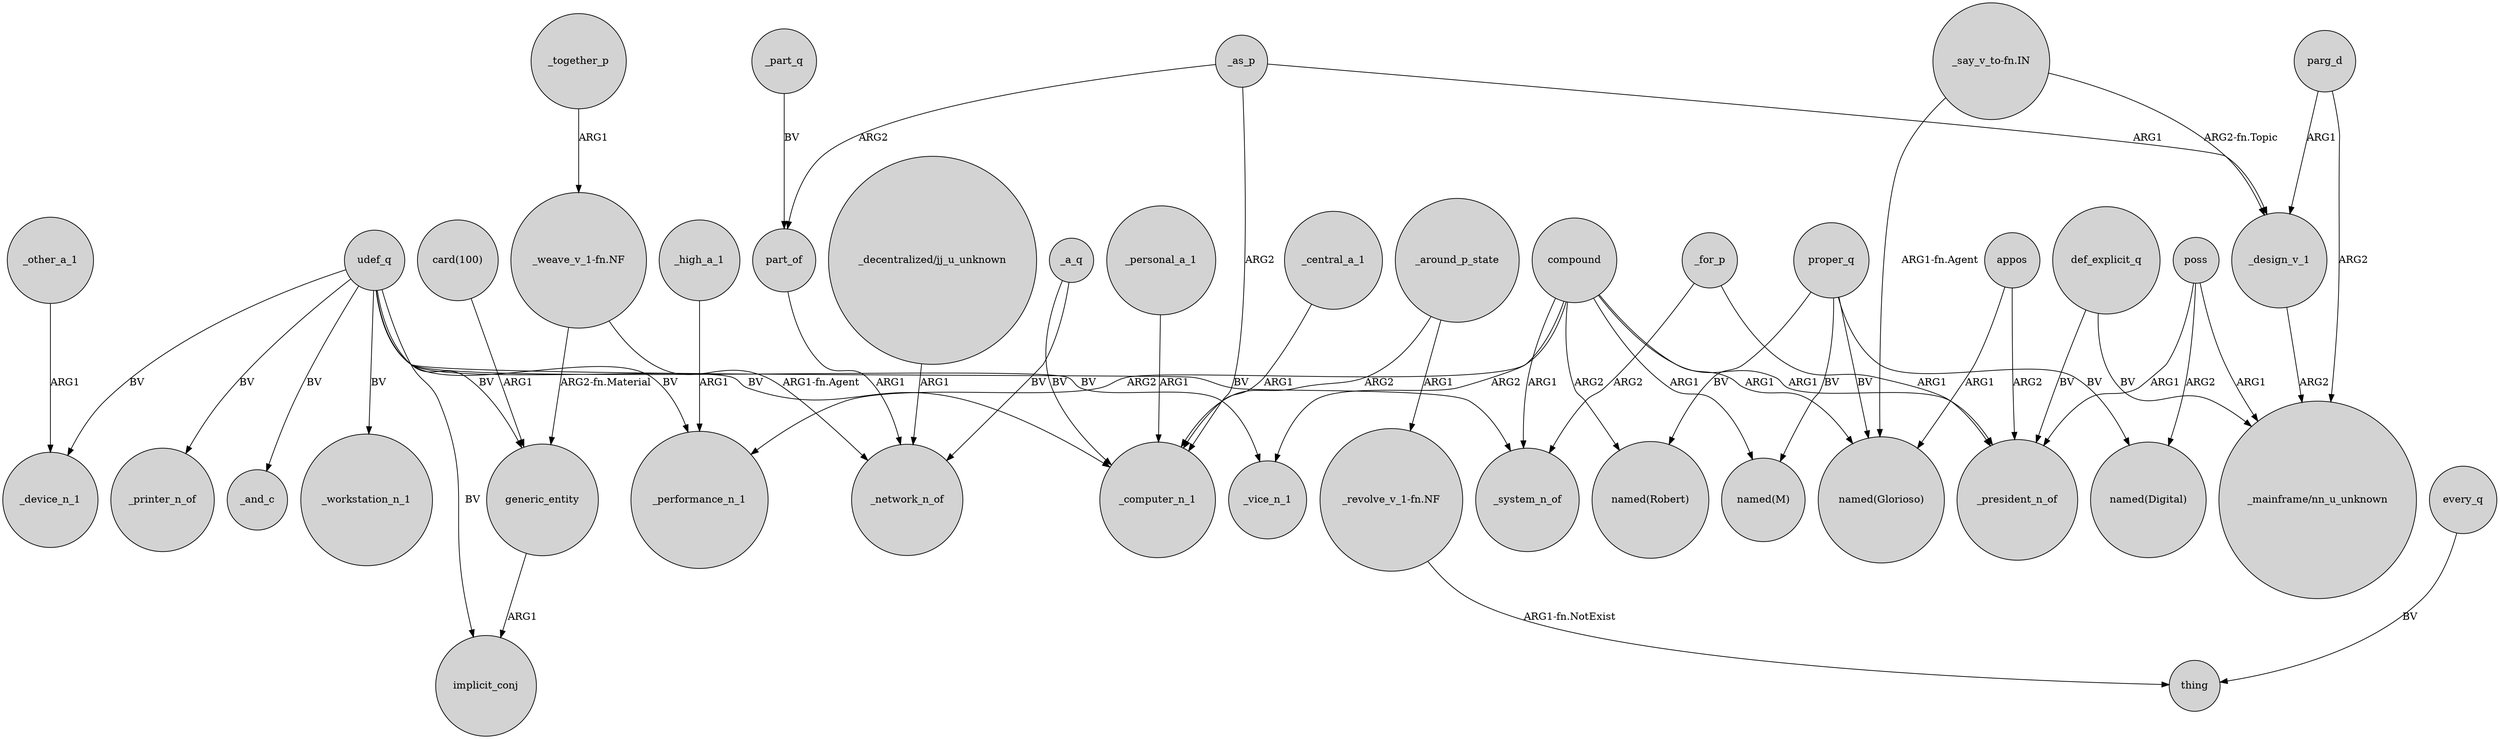 digraph {
	node [shape=circle style=filled]
	_a_q -> _computer_n_1 [label=BV]
	_central_a_1 -> _computer_n_1 [label=ARG1]
	compound -> _vice_n_1 [label=ARG2]
	udef_q -> _workstation_n_1 [label=BV]
	appos -> "named(Glorioso)" [label=ARG1]
	def_explicit_q -> "_mainframe/nn_u_unknown" [label=BV]
	part_of -> _network_n_of [label=ARG1]
	udef_q -> generic_entity [label=BV]
	"_say_v_to-fn.IN" -> _design_v_1 [label="ARG2-fn.Topic"]
	"card(100)" -> generic_entity [label=ARG1]
	_as_p -> part_of [label=ARG2]
	compound -> _system_n_of [label=ARG1]
	every_q -> thing [label=BV]
	proper_q -> "named(Glorioso)" [label=BV]
	"_weave_v_1-fn.NF" -> _network_n_of [label="ARG1-fn.Agent"]
	poss -> "named(Digital)" [label=ARG2]
	compound -> "named(Robert)" [label=ARG2]
	_around_p_state -> "_revolve_v_1-fn.NF" [label=ARG1]
	udef_q -> _system_n_of [label=BV]
	_as_p -> _design_v_1 [label=ARG1]
	_design_v_1 -> "_mainframe/nn_u_unknown" [label=ARG2]
	proper_q -> "named(M)" [label=BV]
	_around_p_state -> _computer_n_1 [label=ARG2]
	udef_q -> _vice_n_1 [label=BV]
	udef_q -> _performance_n_1 [label=BV]
	_as_p -> _computer_n_1 [label=ARG2]
	_part_q -> part_of [label=BV]
	udef_q -> implicit_conj [label=BV]
	udef_q -> _computer_n_1 [label=BV]
	poss -> _president_n_of [label=ARG1]
	_a_q -> _network_n_of [label=BV]
	appos -> _president_n_of [label=ARG2]
	_for_p -> _system_n_of [label=ARG2]
	"_decentralized/jj_u_unknown" -> _network_n_of [label=ARG1]
	generic_entity -> implicit_conj [label=ARG1]
	compound -> "named(M)" [label=ARG1]
	proper_q -> "named(Digital)" [label=BV]
	compound -> _president_n_of [label=ARG1]
	proper_q -> "named(Robert)" [label=BV]
	def_explicit_q -> _president_n_of [label=BV]
	_high_a_1 -> _performance_n_1 [label=ARG1]
	_personal_a_1 -> _computer_n_1 [label=ARG1]
	compound -> _performance_n_1 [label=ARG2]
	compound -> "named(Glorioso)" [label=ARG1]
	_other_a_1 -> _device_n_1 [label=ARG1]
	parg_d -> _design_v_1 [label=ARG1]
	parg_d -> "_mainframe/nn_u_unknown" [label=ARG2]
	udef_q -> _printer_n_of [label=BV]
	_together_p -> "_weave_v_1-fn.NF" [label=ARG1]
	_for_p -> _president_n_of [label=ARG1]
	udef_q -> _device_n_1 [label=BV]
	"_revolve_v_1-fn.NF" -> thing [label="ARG1-fn.NotExist"]
	udef_q -> _and_c [label=BV]
	"_weave_v_1-fn.NF" -> generic_entity [label="ARG2-fn.Material"]
	"_say_v_to-fn.IN" -> "named(Glorioso)" [label="ARG1-fn.Agent"]
	poss -> "_mainframe/nn_u_unknown" [label=ARG1]
}
